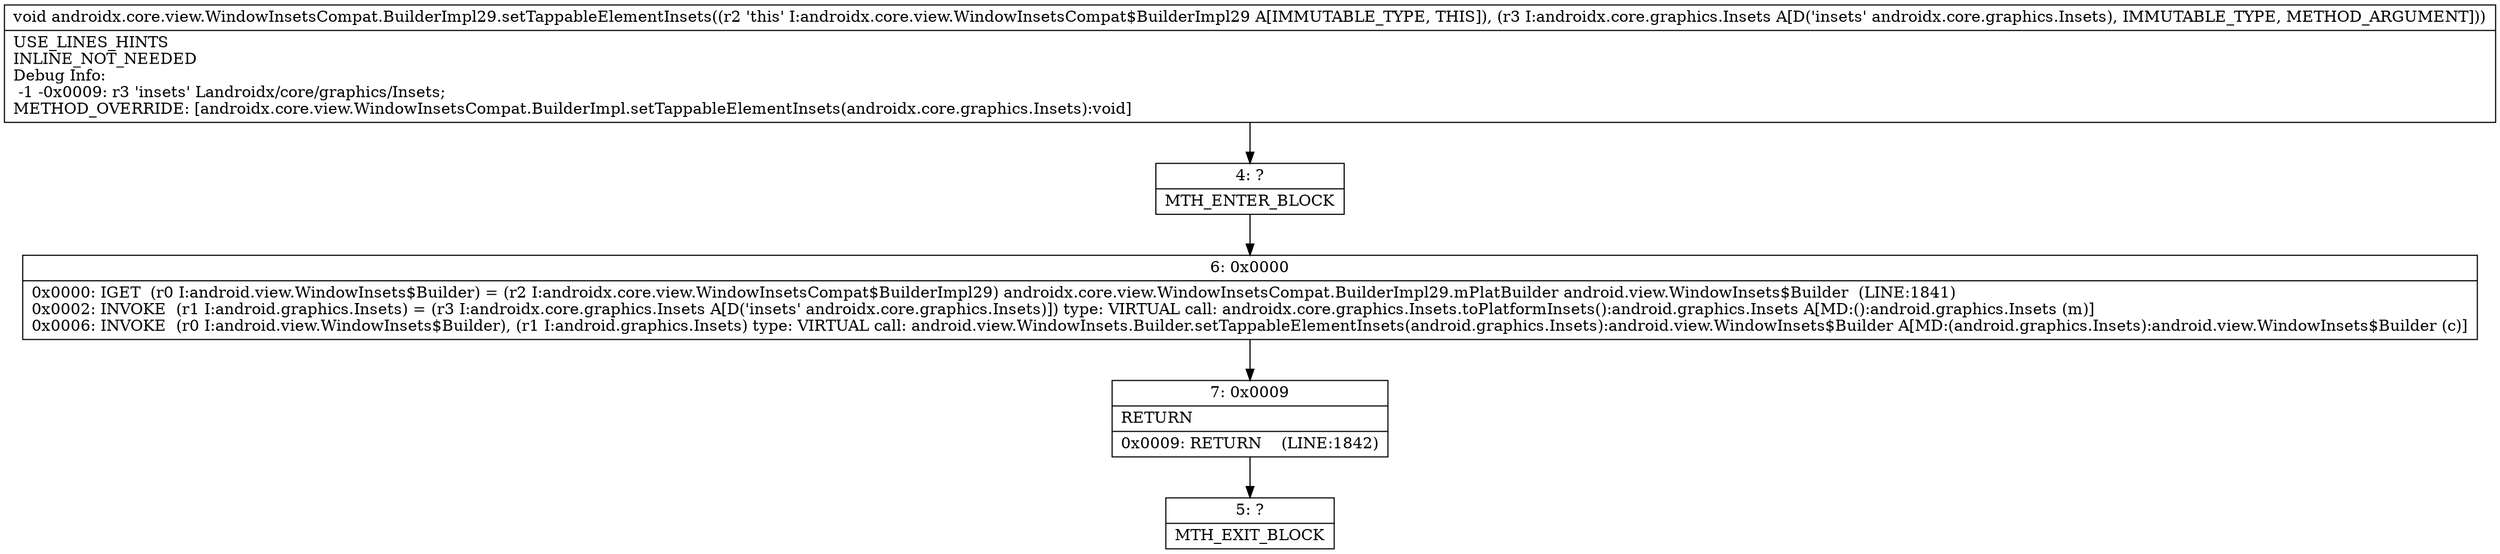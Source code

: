 digraph "CFG forandroidx.core.view.WindowInsetsCompat.BuilderImpl29.setTappableElementInsets(Landroidx\/core\/graphics\/Insets;)V" {
Node_4 [shape=record,label="{4\:\ ?|MTH_ENTER_BLOCK\l}"];
Node_6 [shape=record,label="{6\:\ 0x0000|0x0000: IGET  (r0 I:android.view.WindowInsets$Builder) = (r2 I:androidx.core.view.WindowInsetsCompat$BuilderImpl29) androidx.core.view.WindowInsetsCompat.BuilderImpl29.mPlatBuilder android.view.WindowInsets$Builder  (LINE:1841)\l0x0002: INVOKE  (r1 I:android.graphics.Insets) = (r3 I:androidx.core.graphics.Insets A[D('insets' androidx.core.graphics.Insets)]) type: VIRTUAL call: androidx.core.graphics.Insets.toPlatformInsets():android.graphics.Insets A[MD:():android.graphics.Insets (m)]\l0x0006: INVOKE  (r0 I:android.view.WindowInsets$Builder), (r1 I:android.graphics.Insets) type: VIRTUAL call: android.view.WindowInsets.Builder.setTappableElementInsets(android.graphics.Insets):android.view.WindowInsets$Builder A[MD:(android.graphics.Insets):android.view.WindowInsets$Builder (c)]\l}"];
Node_7 [shape=record,label="{7\:\ 0x0009|RETURN\l|0x0009: RETURN    (LINE:1842)\l}"];
Node_5 [shape=record,label="{5\:\ ?|MTH_EXIT_BLOCK\l}"];
MethodNode[shape=record,label="{void androidx.core.view.WindowInsetsCompat.BuilderImpl29.setTappableElementInsets((r2 'this' I:androidx.core.view.WindowInsetsCompat$BuilderImpl29 A[IMMUTABLE_TYPE, THIS]), (r3 I:androidx.core.graphics.Insets A[D('insets' androidx.core.graphics.Insets), IMMUTABLE_TYPE, METHOD_ARGUMENT]))  | USE_LINES_HINTS\lINLINE_NOT_NEEDED\lDebug Info:\l  \-1 \-0x0009: r3 'insets' Landroidx\/core\/graphics\/Insets;\lMETHOD_OVERRIDE: [androidx.core.view.WindowInsetsCompat.BuilderImpl.setTappableElementInsets(androidx.core.graphics.Insets):void]\l}"];
MethodNode -> Node_4;Node_4 -> Node_6;
Node_6 -> Node_7;
Node_7 -> Node_5;
}

